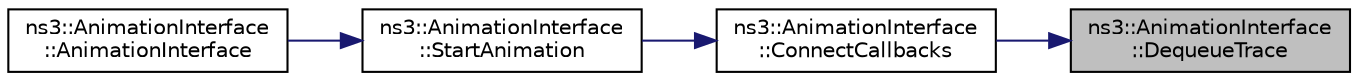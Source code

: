 digraph "ns3::AnimationInterface::DequeueTrace"
{
 // LATEX_PDF_SIZE
  edge [fontname="Helvetica",fontsize="10",labelfontname="Helvetica",labelfontsize="10"];
  node [fontname="Helvetica",fontsize="10",shape=record];
  rankdir="RL";
  Node1 [label="ns3::AnimationInterface\l::DequeueTrace",height=0.2,width=0.4,color="black", fillcolor="grey75", style="filled", fontcolor="black",tooltip="Dequeue trace function."];
  Node1 -> Node2 [dir="back",color="midnightblue",fontsize="10",style="solid",fontname="Helvetica"];
  Node2 [label="ns3::AnimationInterface\l::ConnectCallbacks",height=0.2,width=0.4,color="black", fillcolor="white", style="filled",URL="$classns3_1_1_animation_interface.html#a3475aa338984f2024403caa04c146027",tooltip="Connect callbacks function."];
  Node2 -> Node3 [dir="back",color="midnightblue",fontsize="10",style="solid",fontname="Helvetica"];
  Node3 [label="ns3::AnimationInterface\l::StartAnimation",height=0.2,width=0.4,color="black", fillcolor="white", style="filled",URL="$classns3_1_1_animation_interface.html#aed28bace6b97494e11179766449bb442",tooltip="Start animation function."];
  Node3 -> Node4 [dir="back",color="midnightblue",fontsize="10",style="solid",fontname="Helvetica"];
  Node4 [label="ns3::AnimationInterface\l::AnimationInterface",height=0.2,width=0.4,color="black", fillcolor="white", style="filled",URL="$classns3_1_1_animation_interface.html#a88af7da6eb605ec7e9d8cb3fcc8a6466",tooltip="Constructor."];
}
